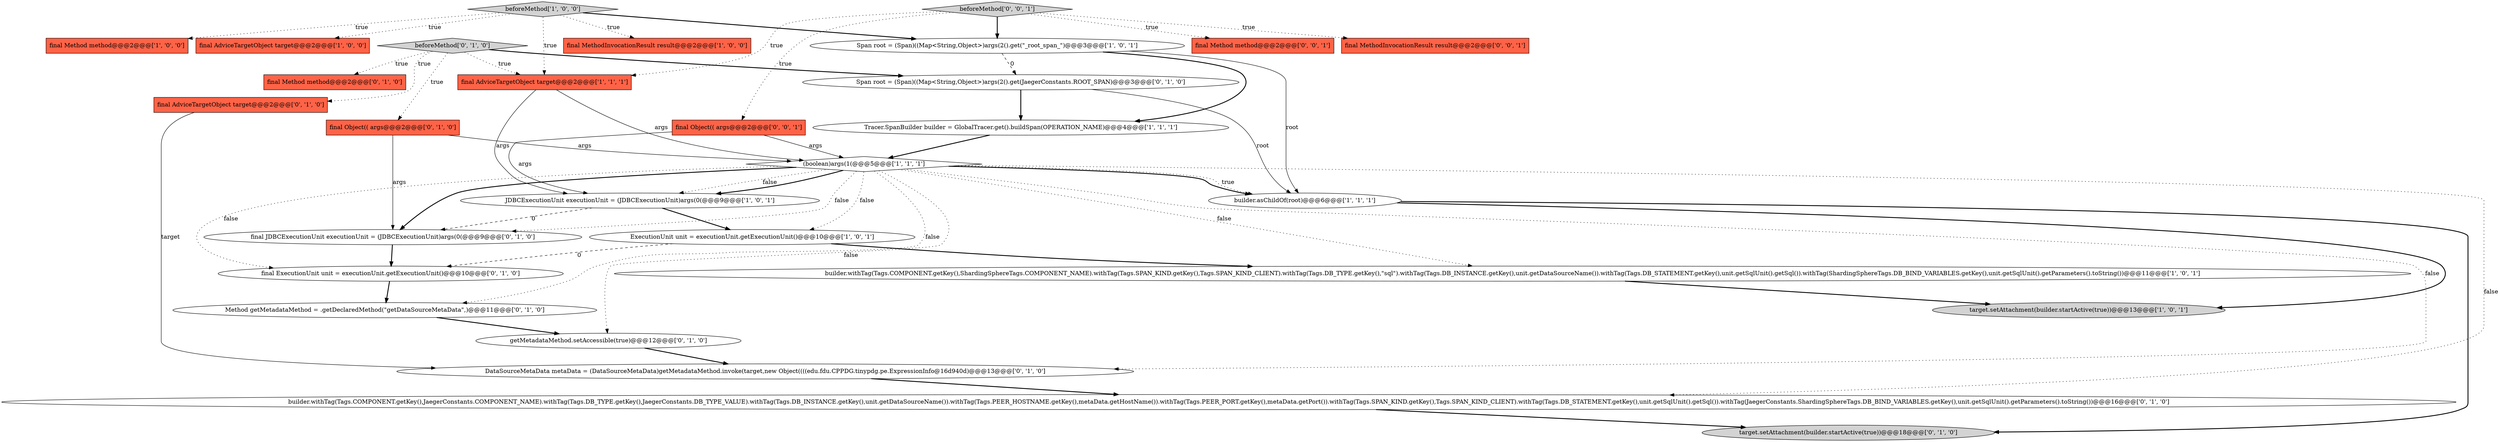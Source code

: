 digraph {
8 [style = filled, label = "JDBCExecutionUnit executionUnit = (JDBCExecutionUnit)args(0(@@@9@@@['1', '0', '1']", fillcolor = white, shape = ellipse image = "AAA0AAABBB1BBB"];
28 [style = filled, label = "final Method method@@@2@@@['0', '0', '1']", fillcolor = tomato, shape = box image = "AAA0AAABBB3BBB"];
6 [style = filled, label = "beforeMethod['1', '0', '0']", fillcolor = lightgray, shape = diamond image = "AAA0AAABBB1BBB"];
16 [style = filled, label = "final Object(( args@@@2@@@['0', '1', '0']", fillcolor = tomato, shape = box image = "AAA0AAABBB2BBB"];
24 [style = filled, label = "target.setAttachment(builder.startActive(true))@@@18@@@['0', '1', '0']", fillcolor = lightgray, shape = ellipse image = "AAA0AAABBB2BBB"];
9 [style = filled, label = "Span root = (Span)((Map<String,Object>)args(2().get(\"_root_span_\")@@@3@@@['1', '0', '1']", fillcolor = white, shape = ellipse image = "AAA0AAABBB1BBB"];
7 [style = filled, label = "final Method method@@@2@@@['1', '0', '0']", fillcolor = tomato, shape = box image = "AAA0AAABBB1BBB"];
3 [style = filled, label = "builder.asChildOf(root)@@@6@@@['1', '1', '1']", fillcolor = white, shape = ellipse image = "AAA0AAABBB1BBB"];
14 [style = filled, label = "final ExecutionUnit unit = executionUnit.getExecutionUnit()@@@10@@@['0', '1', '0']", fillcolor = white, shape = ellipse image = "AAA1AAABBB2BBB"];
2 [style = filled, label = "final AdviceTargetObject target@@@2@@@['1', '0', '0']", fillcolor = tomato, shape = box image = "AAA0AAABBB1BBB"];
15 [style = filled, label = "final AdviceTargetObject target@@@2@@@['0', '1', '0']", fillcolor = tomato, shape = box image = "AAA0AAABBB2BBB"];
1 [style = filled, label = "(boolean)args(1(@@@5@@@['1', '1', '1']", fillcolor = white, shape = diamond image = "AAA0AAABBB1BBB"];
21 [style = filled, label = "builder.withTag(Tags.COMPONENT.getKey(),JaegerConstants.COMPONENT_NAME).withTag(Tags.DB_TYPE.getKey(),JaegerConstants.DB_TYPE_VALUE).withTag(Tags.DB_INSTANCE.getKey(),unit.getDataSourceName()).withTag(Tags.PEER_HOSTNAME.getKey(),metaData.getHostName()).withTag(Tags.PEER_PORT.getKey(),metaData.getPort()).withTag(Tags.SPAN_KIND.getKey(),Tags.SPAN_KIND_CLIENT).withTag(Tags.DB_STATEMENT.getKey(),unit.getSqlUnit().getSql()).withTag(JaegerConstants.ShardingSphereTags.DB_BIND_VARIABLES.getKey(),unit.getSqlUnit().getParameters().toString())@@@16@@@['0', '1', '0']", fillcolor = white, shape = ellipse image = "AAA1AAABBB2BBB"];
13 [style = filled, label = "Span root = (Span)((Map<String,Object>)args(2().get(JaegerConstants.ROOT_SPAN)@@@3@@@['0', '1', '0']", fillcolor = white, shape = ellipse image = "AAA1AAABBB2BBB"];
22 [style = filled, label = "beforeMethod['0', '1', '0']", fillcolor = lightgray, shape = diamond image = "AAA0AAABBB2BBB"];
19 [style = filled, label = "Method getMetadataMethod = .getDeclaredMethod(\"getDataSourceMetaData\",)@@@11@@@['0', '1', '0']", fillcolor = white, shape = ellipse image = "AAA0AAABBB2BBB"];
11 [style = filled, label = "ExecutionUnit unit = executionUnit.getExecutionUnit()@@@10@@@['1', '0', '1']", fillcolor = white, shape = ellipse image = "AAA0AAABBB1BBB"];
10 [style = filled, label = "final AdviceTargetObject target@@@2@@@['1', '1', '1']", fillcolor = tomato, shape = box image = "AAA0AAABBB1BBB"];
17 [style = filled, label = "DataSourceMetaData metaData = (DataSourceMetaData)getMetadataMethod.invoke(target,new Object((((edu.fdu.CPPDG.tinypdg.pe.ExpressionInfo@16d940d)@@@13@@@['0', '1', '0']", fillcolor = white, shape = ellipse image = "AAA1AAABBB2BBB"];
4 [style = filled, label = "final MethodInvocationResult result@@@2@@@['1', '0', '0']", fillcolor = tomato, shape = box image = "AAA0AAABBB1BBB"];
20 [style = filled, label = "getMetadataMethod.setAccessible(true)@@@12@@@['0', '1', '0']", fillcolor = white, shape = ellipse image = "AAA1AAABBB2BBB"];
18 [style = filled, label = "final Method method@@@2@@@['0', '1', '0']", fillcolor = tomato, shape = box image = "AAA0AAABBB2BBB"];
5 [style = filled, label = "target.setAttachment(builder.startActive(true))@@@13@@@['1', '0', '1']", fillcolor = lightgray, shape = ellipse image = "AAA0AAABBB1BBB"];
26 [style = filled, label = "beforeMethod['0', '0', '1']", fillcolor = lightgray, shape = diamond image = "AAA0AAABBB3BBB"];
25 [style = filled, label = "final MethodInvocationResult result@@@2@@@['0', '0', '1']", fillcolor = tomato, shape = box image = "AAA0AAABBB3BBB"];
23 [style = filled, label = "final JDBCExecutionUnit executionUnit = (JDBCExecutionUnit)args(0(@@@9@@@['0', '1', '0']", fillcolor = white, shape = ellipse image = "AAA1AAABBB2BBB"];
12 [style = filled, label = "Tracer.SpanBuilder builder = GlobalTracer.get().buildSpan(OPERATION_NAME)@@@4@@@['1', '1', '1']", fillcolor = white, shape = ellipse image = "AAA0AAABBB1BBB"];
27 [style = filled, label = "final Object(( args@@@2@@@['0', '0', '1']", fillcolor = tomato, shape = box image = "AAA0AAABBB3BBB"];
0 [style = filled, label = "builder.withTag(Tags.COMPONENT.getKey(),ShardingSphereTags.COMPONENT_NAME).withTag(Tags.SPAN_KIND.getKey(),Tags.SPAN_KIND_CLIENT).withTag(Tags.DB_TYPE.getKey(),\"sql\").withTag(Tags.DB_INSTANCE.getKey(),unit.getDataSourceName()).withTag(Tags.DB_STATEMENT.getKey(),unit.getSqlUnit().getSql()).withTag(ShardingSphereTags.DB_BIND_VARIABLES.getKey(),unit.getSqlUnit().getParameters().toString())@@@11@@@['1', '0', '1']", fillcolor = white, shape = ellipse image = "AAA0AAABBB1BBB"];
1->8 [style = dotted, label="false"];
3->24 [style = bold, label=""];
1->19 [style = dotted, label="false"];
1->21 [style = dotted, label="false"];
26->28 [style = dotted, label="true"];
22->16 [style = dotted, label="true"];
17->21 [style = bold, label=""];
6->7 [style = dotted, label="true"];
26->25 [style = dotted, label="true"];
11->0 [style = bold, label=""];
9->3 [style = solid, label="root"];
19->20 [style = bold, label=""];
16->1 [style = solid, label="args"];
10->1 [style = solid, label="args"];
1->8 [style = bold, label=""];
1->0 [style = dotted, label="false"];
1->17 [style = dotted, label="false"];
12->1 [style = bold, label=""];
1->20 [style = dotted, label="false"];
14->19 [style = bold, label=""];
21->24 [style = bold, label=""];
1->23 [style = bold, label=""];
26->9 [style = bold, label=""];
3->5 [style = bold, label=""];
26->10 [style = dotted, label="true"];
6->9 [style = bold, label=""];
27->1 [style = solid, label="args"];
9->13 [style = dashed, label="0"];
8->23 [style = dashed, label="0"];
8->11 [style = bold, label=""];
6->4 [style = dotted, label="true"];
13->12 [style = bold, label=""];
1->3 [style = bold, label=""];
1->3 [style = dotted, label="true"];
6->10 [style = dotted, label="true"];
13->3 [style = solid, label="root"];
16->23 [style = solid, label="args"];
1->14 [style = dotted, label="false"];
23->14 [style = bold, label=""];
10->8 [style = solid, label="args"];
20->17 [style = bold, label=""];
22->10 [style = dotted, label="true"];
6->2 [style = dotted, label="true"];
0->5 [style = bold, label=""];
26->27 [style = dotted, label="true"];
22->18 [style = dotted, label="true"];
1->23 [style = dotted, label="false"];
1->11 [style = dotted, label="false"];
15->17 [style = solid, label="target"];
22->13 [style = bold, label=""];
11->14 [style = dashed, label="0"];
9->12 [style = bold, label=""];
22->15 [style = dotted, label="true"];
27->8 [style = solid, label="args"];
}
